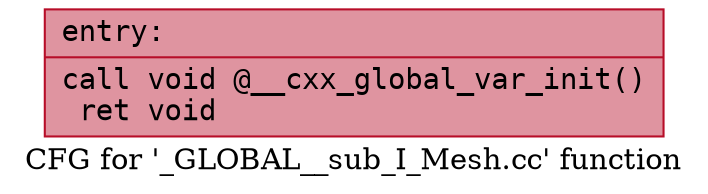 digraph "CFG for '_GLOBAL__sub_I_Mesh.cc' function" {
	label="CFG for '_GLOBAL__sub_I_Mesh.cc' function";

	Node0x56307d78d4b0 [shape=record,color="#b70d28ff", style=filled, fillcolor="#b70d2870" fontname="Courier",label="{entry:\l|  call void @__cxx_global_var_init()\l  ret void\l}"];
}
